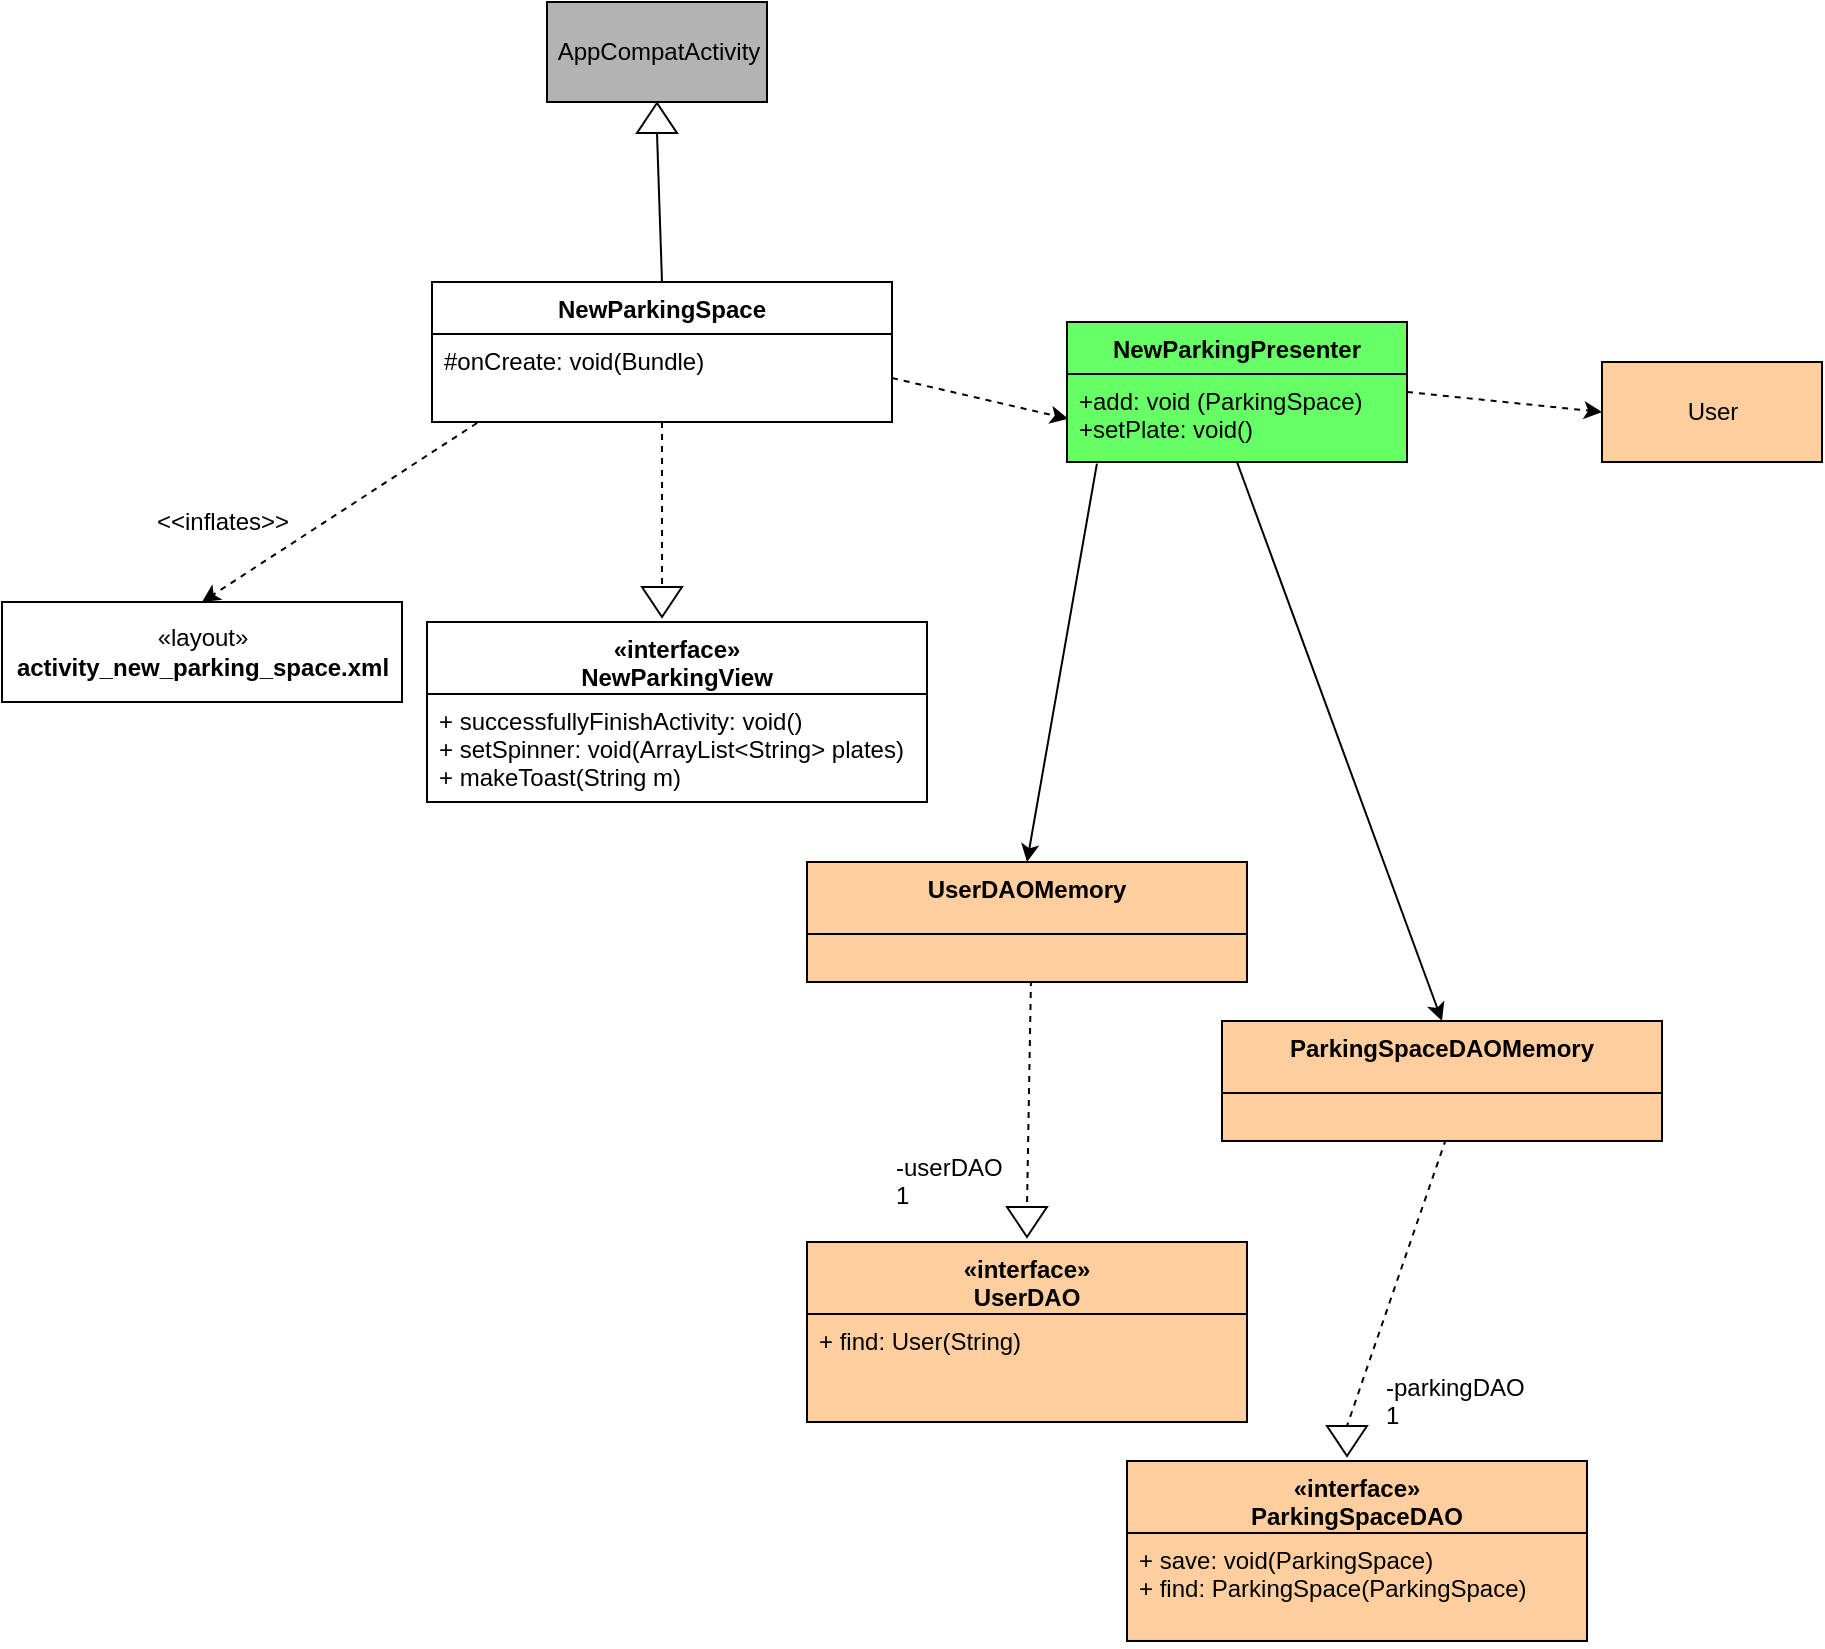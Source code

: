 <mxfile version="13.0.3" type="device"><diagram id="tAj2qf7G7_qvS6cNr6XY" name="Page-1"><mxGraphModel dx="1086" dy="806" grid="1" gridSize="10" guides="1" tooltips="1" connect="1" arrows="1" fold="1" page="1" pageScale="1" pageWidth="850" pageHeight="1100" math="0" shadow="0"><root><mxCell id="0"/><mxCell id="1" parent="0"/><mxCell id="lqFtNRZR8HTmKg1C7pb1-1" value="AppCompatActivity" style="html=1;fillColor=#B3B3B3;strokeColor=#000000;" parent="1" vertex="1"><mxGeometry x="432.5" y="660" width="110" height="50" as="geometry"/></mxCell><mxCell id="lqFtNRZR8HTmKg1C7pb1-2" value="" style="triangle;whiteSpace=wrap;html=1;strokeColor=#000000;fillColor=#FFFFFF;rotation=-90;" parent="1" vertex="1"><mxGeometry x="480" y="708" width="15" height="20" as="geometry"/></mxCell><mxCell id="lqFtNRZR8HTmKg1C7pb1-3" value="" style="endArrow=none;html=1;entryX=0;entryY=0.5;entryDx=0;entryDy=0;exitX=0.5;exitY=0;exitDx=0;exitDy=0;" parent="1" source="lqFtNRZR8HTmKg1C7pb1-12" target="lqFtNRZR8HTmKg1C7pb1-2" edge="1"><mxGeometry width="50" height="50" relative="1" as="geometry"><mxPoint x="487.5" y="810" as="sourcePoint"/><mxPoint x="522.5" y="760" as="targetPoint"/></mxGeometry></mxCell><mxCell id="lqFtNRZR8HTmKg1C7pb1-4" value="" style="endArrow=classic;html=1;exitX=0.098;exitY=1.011;exitDx=0;exitDy=0;exitPerimeter=0;dashed=1;entryX=0.5;entryY=0;entryDx=0;entryDy=0;" parent="1" source="lqFtNRZR8HTmKg1C7pb1-13" target="lqFtNRZR8HTmKg1C7pb1-5" edge="1"><mxGeometry width="50" height="50" relative="1" as="geometry"><mxPoint x="412.5" y="980" as="sourcePoint"/><mxPoint x="382.5" y="970" as="targetPoint"/></mxGeometry></mxCell><mxCell id="lqFtNRZR8HTmKg1C7pb1-5" value="«layout»&lt;br&gt;&lt;b&gt;activity_new_parking_space.xml&lt;/b&gt;" style="html=1;strokeColor=#000000;fillColor=#FFFFFF;" parent="1" vertex="1"><mxGeometry x="160" y="960" width="200" height="50" as="geometry"/></mxCell><mxCell id="lqFtNRZR8HTmKg1C7pb1-6" value="" style="triangle;whiteSpace=wrap;html=1;strokeColor=#000000;fillColor=#FFFFFF;rotation=90;" parent="1" vertex="1"><mxGeometry x="482.5" y="950" width="15" height="20" as="geometry"/></mxCell><mxCell id="lqFtNRZR8HTmKg1C7pb1-7" value="" style="endArrow=none;html=1;entryX=0;entryY=0.5;entryDx=0;entryDy=0;dashed=1;" parent="1" source="lqFtNRZR8HTmKg1C7pb1-13" target="lqFtNRZR8HTmKg1C7pb1-6" edge="1"><mxGeometry width="50" height="50" relative="1" as="geometry"><mxPoint x="502.5" y="942.432" as="sourcePoint"/><mxPoint x="532.5" y="950" as="targetPoint"/></mxGeometry></mxCell><mxCell id="lqFtNRZR8HTmKg1C7pb1-9" value="" style="endArrow=classic;html=1;exitX=1;exitY=0.5;exitDx=0;exitDy=0;dashed=1;entryX=0.004;entryY=0.863;entryDx=0;entryDy=0;entryPerimeter=0;" parent="1" source="lqFtNRZR8HTmKg1C7pb1-13" edge="1"><mxGeometry width="50" height="50" relative="1" as="geometry"><mxPoint x="665.68" y="860.004" as="sourcePoint"/><mxPoint x="693.14" y="868.438" as="targetPoint"/></mxGeometry></mxCell><mxCell id="lqFtNRZR8HTmKg1C7pb1-10" value="NewParkingPresenter" style="swimlane;fontStyle=1;align=center;verticalAlign=top;childLayout=stackLayout;horizontal=1;startSize=26;horizontalStack=0;resizeParent=1;resizeParentMax=0;resizeLast=0;collapsible=1;marginBottom=0;strokeColor=#000000;fillColor=#66FF66;gradientColor=none;" parent="1" vertex="1"><mxGeometry x="692.5" y="820" width="170" height="70" as="geometry"/></mxCell><mxCell id="lqFtNRZR8HTmKg1C7pb1-11" value="+add: void (ParkingSpace)&#10;+setPlate: void()" style="text;strokeColor=#000000;fillColor=#66FF66;align=left;verticalAlign=top;spacingLeft=4;spacingRight=4;overflow=hidden;rotatable=0;points=[[0,0.5],[1,0.5]];portConstraint=eastwest;gradientColor=none;" parent="lqFtNRZR8HTmKg1C7pb1-10" vertex="1"><mxGeometry y="26" width="170" height="44" as="geometry"/></mxCell><mxCell id="lqFtNRZR8HTmKg1C7pb1-12" value="NewParkingSpace" style="swimlane;fontStyle=1;align=center;verticalAlign=top;childLayout=stackLayout;horizontal=1;startSize=26;horizontalStack=0;resizeParent=1;resizeParentMax=0;resizeLast=0;collapsible=1;marginBottom=0;strokeColor=#000000;fillColor=#FFFFFF;" parent="1" vertex="1"><mxGeometry x="375" y="800" width="230" height="70" as="geometry"/></mxCell><mxCell id="lqFtNRZR8HTmKg1C7pb1-13" value="#onCreate: void(Bundle)" style="text;strokeColor=none;fillColor=none;align=left;verticalAlign=top;spacingLeft=4;spacingRight=4;overflow=hidden;rotatable=0;points=[[0,0.5],[1,0.5]];portConstraint=eastwest;" parent="lqFtNRZR8HTmKg1C7pb1-12" vertex="1"><mxGeometry y="26" width="230" height="44" as="geometry"/></mxCell><mxCell id="lqFtNRZR8HTmKg1C7pb1-14" value="" style="endArrow=classic;html=1;exitX=0.088;exitY=1.019;exitDx=0;exitDy=0;exitPerimeter=0;entryX=0.5;entryY=0;entryDx=0;entryDy=0;" parent="1" source="lqFtNRZR8HTmKg1C7pb1-11" target="lqFtNRZR8HTmKg1C7pb1-25" edge="1"><mxGeometry width="50" height="50" relative="1" as="geometry"><mxPoint x="666.56" y="960" as="sourcePoint"/><mxPoint x="632.5" y="1060" as="targetPoint"/></mxGeometry></mxCell><mxCell id="lqFtNRZR8HTmKg1C7pb1-15" value="" style="endArrow=classic;html=1;exitX=1;exitY=0.5;exitDx=0;exitDy=0;dashed=1;entryX=0;entryY=0.5;entryDx=0;entryDy=0;" parent="1" source="lqFtNRZR8HTmKg1C7pb1-10" target="lqFtNRZR8HTmKg1C7pb1-16" edge="1"><mxGeometry width="50" height="50" relative="1" as="geometry"><mxPoint x="882.5" y="852.28" as="sourcePoint"/><mxPoint x="952.5" y="830" as="targetPoint"/></mxGeometry></mxCell><mxCell id="lqFtNRZR8HTmKg1C7pb1-16" value="User" style="html=1;strokeColor=#000000;fillColor=#FFCE9F;gradientColor=none;" parent="1" vertex="1"><mxGeometry x="960" y="840" width="110" height="50" as="geometry"/></mxCell><mxCell id="lqFtNRZR8HTmKg1C7pb1-17" value="" style="triangle;whiteSpace=wrap;html=1;strokeColor=#000000;fillColor=#FFFFFF;rotation=90;" parent="1" vertex="1"><mxGeometry x="665" y="1260" width="15" height="20" as="geometry"/></mxCell><mxCell id="lqFtNRZR8HTmKg1C7pb1-18" value="" style="endArrow=none;html=1;entryX=0;entryY=0.5;entryDx=0;entryDy=0;dashed=1;exitX=0.509;exitY=0.958;exitDx=0;exitDy=0;exitPerimeter=0;" parent="1" source="lqFtNRZR8HTmKg1C7pb1-26" target="lqFtNRZR8HTmKg1C7pb1-17" edge="1"><mxGeometry width="50" height="50" relative="1" as="geometry"><mxPoint x="476.564" y="1200" as="sourcePoint"/><mxPoint x="510" y="1270" as="targetPoint"/></mxGeometry></mxCell><mxCell id="lqFtNRZR8HTmKg1C7pb1-19" value="&amp;lt;&amp;lt;inflates&amp;gt;&amp;gt;" style="text;html=1;align=center;verticalAlign=middle;resizable=0;points=[];autosize=1;" parent="1" vertex="1"><mxGeometry x="230" y="910" width="80" height="20" as="geometry"/></mxCell><mxCell id="lqFtNRZR8HTmKg1C7pb1-24" value="-userDAO&lt;br&gt;1" style="text;html=1;" parent="1" vertex="1"><mxGeometry x="605" y="1229.49" width="50" height="30" as="geometry"/></mxCell><mxCell id="lqFtNRZR8HTmKg1C7pb1-25" value="UserDAOMemory&#10;" style="swimlane;fontStyle=1;align=center;verticalAlign=top;childLayout=stackLayout;horizontal=1;startSize=36;horizontalStack=0;resizeParent=1;resizeParentMax=0;resizeLast=0;collapsible=1;marginBottom=0;strokeColor=#000000;fillColor=#FFCE9F;gradientColor=none;" parent="1" vertex="1"><mxGeometry x="562.5" y="1090" width="220" height="60" as="geometry"><mxRectangle x="360" y="590" width="120" height="70" as="alternateBounds"/></mxGeometry></mxCell><mxCell id="lqFtNRZR8HTmKg1C7pb1-26" value="" style="text;strokeColor=#000000;fillColor=#FFCE9F;align=left;verticalAlign=top;spacingLeft=4;spacingRight=4;overflow=hidden;rotatable=0;points=[[0,0.5],[1,0.5]];portConstraint=eastwest;" parent="lqFtNRZR8HTmKg1C7pb1-25" vertex="1"><mxGeometry y="36" width="220" height="24" as="geometry"/></mxCell><mxCell id="lqFtNRZR8HTmKg1C7pb1-27" value="«interface»&#10;UserDAO&#10;" style="swimlane;fontStyle=1;align=center;verticalAlign=top;childLayout=stackLayout;horizontal=1;startSize=36;horizontalStack=0;resizeParent=1;resizeParentMax=0;resizeLast=0;collapsible=1;marginBottom=0;strokeColor=#000000;fillColor=#FFCE9F;gradientColor=none;" parent="1" vertex="1"><mxGeometry x="562.5" y="1280" width="220" height="90" as="geometry"><mxRectangle x="360" y="590" width="120" height="70" as="alternateBounds"/></mxGeometry></mxCell><mxCell id="lqFtNRZR8HTmKg1C7pb1-28" value="+ find: User(String)&#10;" style="text;strokeColor=#000000;fillColor=#FFCE9F;align=left;verticalAlign=top;spacingLeft=4;spacingRight=4;overflow=hidden;rotatable=0;points=[[0,0.5],[1,0.5]];portConstraint=eastwest;" parent="lqFtNRZR8HTmKg1C7pb1-27" vertex="1"><mxGeometry y="36" width="220" height="54" as="geometry"/></mxCell><mxCell id="lqFtNRZR8HTmKg1C7pb1-29" value="" style="endArrow=classic;html=1;exitX=0.5;exitY=1;exitDx=0;exitDy=0;entryX=0.5;entryY=0;entryDx=0;entryDy=0;" parent="1" source="lqFtNRZR8HTmKg1C7pb1-10" target="lqFtNRZR8HTmKg1C7pb1-33" edge="1"><mxGeometry width="50" height="50" relative="1" as="geometry"><mxPoint x="867.46" y="1010.516" as="sourcePoint"/><mxPoint x="792.5" y="1169.49" as="targetPoint"/></mxGeometry></mxCell><mxCell id="lqFtNRZR8HTmKg1C7pb1-30" value="" style="triangle;whiteSpace=wrap;html=1;strokeColor=#000000;fillColor=#FFFFFF;rotation=90;" parent="1" vertex="1"><mxGeometry x="825" y="1369.49" width="15" height="20" as="geometry"/></mxCell><mxCell id="lqFtNRZR8HTmKg1C7pb1-31" value="" style="endArrow=none;html=1;entryX=0;entryY=0.5;entryDx=0;entryDy=0;dashed=1;exitX=0.509;exitY=0.958;exitDx=0;exitDy=0;exitPerimeter=0;" parent="1" source="lqFtNRZR8HTmKg1C7pb1-34" target="lqFtNRZR8HTmKg1C7pb1-30" edge="1"><mxGeometry width="50" height="50" relative="1" as="geometry"><mxPoint x="636.564" y="1309.49" as="sourcePoint"/><mxPoint x="670" y="1379.49" as="targetPoint"/></mxGeometry></mxCell><mxCell id="lqFtNRZR8HTmKg1C7pb1-32" value="-parkingDAO&lt;br&gt;1" style="text;html=1;" parent="1" vertex="1"><mxGeometry x="850" y="1339.49" width="50" height="30" as="geometry"/></mxCell><mxCell id="lqFtNRZR8HTmKg1C7pb1-35" value="«interface»&#10;ParkingSpaceDAO&#10;" style="swimlane;fontStyle=1;align=center;verticalAlign=top;childLayout=stackLayout;horizontal=1;startSize=36;horizontalStack=0;resizeParent=1;resizeParentMax=0;resizeLast=0;collapsible=1;marginBottom=0;strokeColor=#000000;fillColor=#FFCE9F;gradientColor=none;" parent="1" vertex="1"><mxGeometry x="722.5" y="1389.49" width="230" height="90" as="geometry"><mxRectangle x="360" y="590" width="120" height="70" as="alternateBounds"/></mxGeometry></mxCell><mxCell id="lqFtNRZR8HTmKg1C7pb1-36" value="+ save: void(ParkingSpace)&#10;+ find: ParkingSpace(ParkingSpace)&#10;" style="text;strokeColor=#000000;fillColor=#FFCE9F;align=left;verticalAlign=top;spacingLeft=4;spacingRight=4;overflow=hidden;rotatable=0;points=[[0,0.5],[1,0.5]];portConstraint=eastwest;" parent="lqFtNRZR8HTmKg1C7pb1-35" vertex="1"><mxGeometry y="36" width="230" height="54" as="geometry"/></mxCell><mxCell id="lqFtNRZR8HTmKg1C7pb1-33" value="ParkingSpaceDAOMemory&#10;" style="swimlane;fontStyle=1;align=center;verticalAlign=top;childLayout=stackLayout;horizontal=1;startSize=36;horizontalStack=0;resizeParent=1;resizeParentMax=0;resizeLast=0;collapsible=1;marginBottom=0;strokeColor=#000000;fillColor=#FFCE9F;gradientColor=none;" parent="1" vertex="1"><mxGeometry x="770" y="1169.49" width="220" height="60" as="geometry"><mxRectangle x="360" y="590" width="120" height="70" as="alternateBounds"/></mxGeometry></mxCell><mxCell id="lqFtNRZR8HTmKg1C7pb1-34" value="" style="text;strokeColor=#000000;fillColor=#FFCE9F;align=left;verticalAlign=top;spacingLeft=4;spacingRight=4;overflow=hidden;rotatable=0;points=[[0,0.5],[1,0.5]];portConstraint=eastwest;" parent="lqFtNRZR8HTmKg1C7pb1-33" vertex="1"><mxGeometry y="36" width="220" height="24" as="geometry"/></mxCell><mxCell id="ONNoAv_ebMCv4pCaro66-1" value="«interface»&#10;NewParkingView&#10;" style="swimlane;fontStyle=1;align=center;verticalAlign=top;childLayout=stackLayout;horizontal=1;startSize=36;horizontalStack=0;resizeParent=1;resizeParentMax=0;resizeLast=0;collapsible=1;marginBottom=0;" parent="1" vertex="1"><mxGeometry x="372.5" y="970" width="250" height="90" as="geometry"><mxRectangle x="360" y="590" width="120" height="70" as="alternateBounds"/></mxGeometry></mxCell><mxCell id="ONNoAv_ebMCv4pCaro66-2" value="+ successfullyFinishActivity: void()&#10;+ setSpinner: void(ArrayList&lt;String&gt; plates)&#10;+ makeToast(String m)&#10;" style="text;align=left;verticalAlign=top;spacingLeft=4;spacingRight=4;overflow=hidden;rotatable=0;points=[[0,0.5],[1,0.5]];portConstraint=eastwest;" parent="ONNoAv_ebMCv4pCaro66-1" vertex="1"><mxGeometry y="36" width="250" height="54" as="geometry"/></mxCell></root></mxGraphModel></diagram></mxfile>